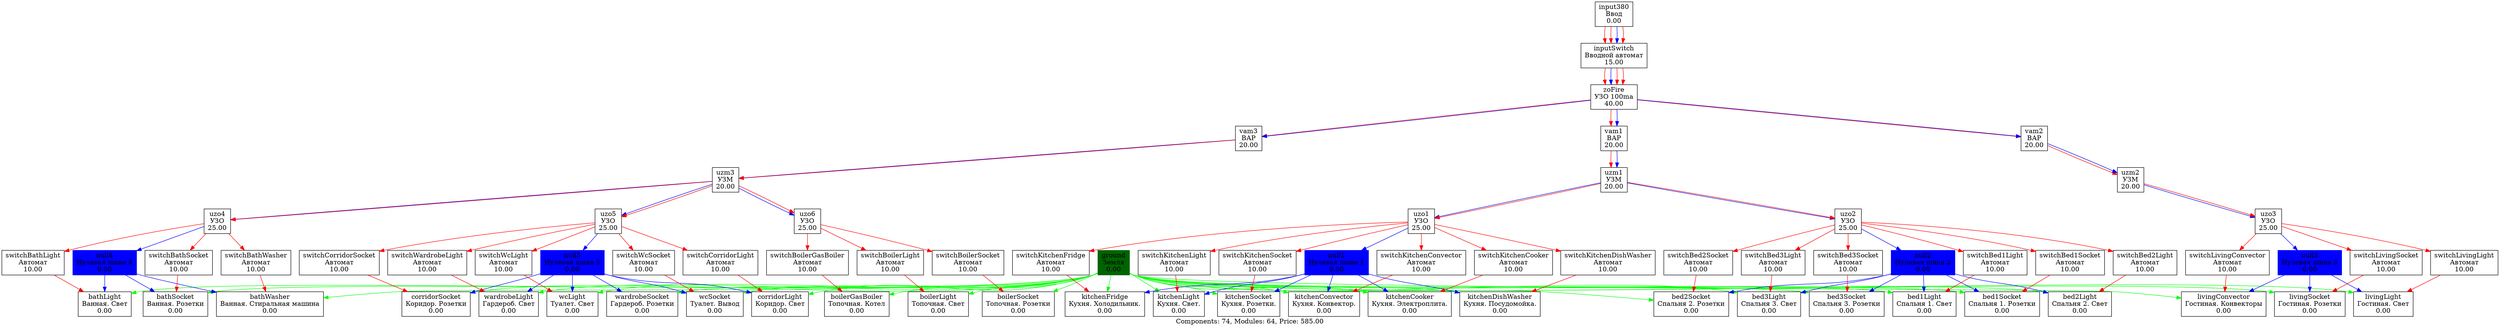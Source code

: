 digraph Electric {
    label="Components: 74, Modules: 64, Price: 585.00";
    node [shape=box];
    ground [label="ground\nЗемля\n0.00", style=filled, color=darkgreen];
    input380 [label="input380\nВвод\n0.00"];
    inputSwitch [label="inputSwitch\nВводной автомат\n15.00"];
    zoFire [label="zoFire\nУЗО 100ma\n40.00"];
    vam1 [label="vam1\nВАР\n20.00"];
    vam2 [label="vam2\nВАР\n20.00"];
    vam3 [label="vam3\nВАР\n20.00"];
    uzm1 [label="uzm1\nУЗМ\n20.00"];
    uzm2 [label="uzm2\nУЗМ\n20.00"];
    uzm3 [label="uzm3\nУЗМ\n20.00"];
    uzo1 [label="uzo1\nУЗО\n25.00"];
    uzo2 [label="uzo2\nУЗО\n25.00"];
    uzo3 [label="uzo3\nУЗО\n25.00"];
    uzo4 [label="uzo4\nУЗО\n25.00"];
    uzo5 [label="uzo5\nУЗО\n25.00"];
    uzo6 [label="uzo6\nУЗО\n25.00"];
    null1 [label="null1\nНулевая шина 1\n0.00", style=filled, color=blue];
    null2 [label="null2\nНулевая шина 2\n0.00", style=filled, color=blue];
    null3 [label="null3\nНулевая шина 3\n0.00", style=filled, color=blue];
    null4 [label="null4\nНулевая шина 4\n0.00", style=filled, color=blue];
    null5 [label="null5\nНулевая шина 5\n0.00", style=filled, color=blue];
    switchBathLight [label="switchBathLight\nАвтомат\n10.00"];
    switchBathSocket [label="switchBathSocket\nАвтомат\n10.00"];
    switchBathWasher [label="switchBathWasher\nАвтомат\n10.00"];
    switchBed1Light [label="switchBed1Light\nАвтомат\n10.00"];
    switchBed1Socket [label="switchBed1Socket\nАвтомат\n10.00"];
    switchBed2Light [label="switchBed2Light\nАвтомат\n10.00"];
    switchBed2Socket [label="switchBed2Socket\nАвтомат\n10.00"];
    switchBed3Light [label="switchBed3Light\nАвтомат\n10.00"];
    switchBed3Socket [label="switchBed3Socket\nАвтомат\n10.00"];
    switchBoilerGasBoiler [label="switchBoilerGasBoiler\nАвтомат\n10.00"];
    switchBoilerLight [label="switchBoilerLight\nАвтомат\n10.00"];
    switchBoilerSocket [label="switchBoilerSocket\nАвтомат\n10.00"];
    switchCorridorLight [label="switchCorridorLight\nАвтомат\n10.00"];
    switchCorridorSocket [label="switchCorridorSocket\nАвтомат\n10.00"];
    switchKitchenConvector [label="switchKitchenConvector\nАвтомат\n10.00"];
    switchKitchenCooker [label="switchKitchenCooker\nАвтомат\n10.00"];
    switchKitchenDishWasher [label="switchKitchenDishWasher\nАвтомат\n10.00"];
    switchKitchenFridge [label="switchKitchenFridge\nАвтомат\n10.00"];
    switchKitchenLight [label="switchKitchenLight\nАвтомат\n10.00"];
    switchKitchenSocket [label="switchKitchenSocket\nАвтомат\n10.00"];
    switchLivingConvector [label="switchLivingConvector\nАвтомат\n10.00"];
    switchLivingLight [label="switchLivingLight\nАвтомат\n10.00"];
    switchLivingSocket [label="switchLivingSocket\nАвтомат\n10.00"];
    switchWardrobeLight [label="switchWardrobeLight\nАвтомат\n10.00"];
    switchWcLight [label="switchWcLight\nАвтомат\n10.00"];
    switchWcSocket [label="switchWcSocket\nАвтомат\n10.00"];
    bathLight [label="bathLight\nВанная. Свет\n0.00"];
    bathSocket [label="bathSocket\nВанная. Розетки\n0.00"];
    bathWasher [label="bathWasher\nВанная. Стиральная машина\n0.00"];
    bed1Light [label="bed1Light\nСпальня 1. Свет\n0.00"];
    bed1Socket [label="bed1Socket\nСпальня 1. Розетки\n0.00"];
    bed2Light [label="bed2Light\nСпальня 2. Свет\n0.00"];
    bed2Socket [label="bed2Socket\nСпальня 2. Розетки\n0.00"];
    bed3Light [label="bed3Light\nСпальня 3. Свет\n0.00"];
    bed3Socket [label="bed3Socket\nСпальня 3. Розетки\n0.00"];
    boilerGasBoiler [label="boilerGasBoiler\nТопочная. Котел\n0.00"];
    boilerLight [label="boilerLight\nТопочная. Свет\n0.00"];
    boilerSocket [label="boilerSocket\nТопочная. Розетки\n0.00"];
    corridorLight [label="corridorLight\nКоридор. Свет\n0.00"];
    corridorSocket [label="corridorSocket\nКоридор. Розетки\n0.00"];
    kitchenConvector [label="kitchenConvector\nКухня. Конвектор.\n0.00"];
    kitchenCooker [label="kitchenCooker\nКухня. Электроплита.\n0.00"];
    kitchenDishWasher [label="kitchenDishWasher\nКухня. Посудомойка.\n0.00"];
    kitchenFridge [label="kitchenFridge\nКухня. Холодильник.\n0.00"];
    kitchenLight [label="kitchenLight\nКухня. Свет.\n0.00"];
    kitchenSocket [label="kitchenSocket\nКухня. Розетки.\n0.00"];
    livingConvector [label="livingConvector\nГостиная. Конвекторы\n0.00"];
    livingLight [label="livingLight\nГостиная. Свет\n0.00"];
    livingSocket [label="livingSocket\nГостиная. Розетки\n0.00"];
    wardrobeLight [label="wardrobeLight\nГардероб. Свет\n0.00"];
    wardrobeSocket [label="wardrobeSocket\nГардероб. Розетки\n0.00"];
    wcLight [label="wcLight\nТуалет. Свет\n0.00"];
    wcSocket [label="wcSocket\nТуалет. Вывод\n0.00"];
    input380 -> inputSwitch [label="", color=red]
    input380 -> inputSwitch [label="", color=red]
    input380 -> inputSwitch [label="", color=blue]
    input380 -> inputSwitch [label="", color=red]
    inputSwitch -> zoFire [label="", color=red]
    inputSwitch -> zoFire [label="", color=blue]
    inputSwitch -> zoFire [label="", color=red]
    inputSwitch -> zoFire [label="", color=red]
    zoFire -> vam1 [label="", color=red]
    zoFire -> vam3 [label="", color=red]
    zoFire -> vam2 [label="", color=red]
    zoFire -> vam1 [label="", color=blue]
    zoFire -> vam2 [label="", color=blue]
    zoFire -> vam3 [label="", color=blue]
    vam3 -> uzm3 [label="", color=blue]
    vam3 -> uzm3 [label="", color=red]
    uzm3 -> uzo4 [label="", color=blue]
    uzm3 -> uzo5 [label="", color=blue]
    uzm3 -> uzo6 [label="", color=blue]
    uzm3 -> uzo4 [label="", color=red]
    uzm3 -> uzo5 [label="", color=red]
    uzm3 -> uzo6 [label="", color=red]
    uzo5 -> switchCorridorLight [label="", color=red]
    uzo5 -> switchCorridorSocket [label="", color=red]
    uzo5 -> switchWcLight [label="", color=red]
    uzo5 -> switchWcSocket [label="", color=red]
    uzo5 -> switchWardrobeLight [label="", color=red]
    uzo5 -> null5 [label="", color=blue]
    switchWcSocket -> wcSocket [label="", color=red]
    switchWardrobeLight -> wardrobeLight [label="", color=red]
    switchCorridorLight -> corridorLight [label="", color=red]
    switchWcLight -> wcLight [label="", color=red]
    switchCorridorSocket -> corridorSocket [label="", color=red]
    null5 -> corridorLight [label="", color=blue]
    null5 -> corridorSocket [label="", color=blue]
    null5 -> wardrobeLight [label="", color=blue]
    null5 -> wardrobeSocket [label="", color=blue]
    null5 -> wcLight [label="", color=blue]
    null5 -> wcSocket [label="", color=blue]
    uzo6 -> switchBoilerLight [label="", color=red]
    uzo6 -> switchBoilerSocket [label="", color=red]
    uzo6 -> switchBoilerGasBoiler [label="", color=red]
    switchBoilerGasBoiler -> boilerGasBoiler [label="", color=red]
    switchBoilerSocket -> boilerSocket [label="", color=red]
    switchBoilerLight -> boilerLight [label="", color=red]
    uzo4 -> switchBathLight [label="", color=red]
    uzo4 -> switchBathSocket [label="", color=red]
    uzo4 -> switchBathWasher [label="", color=red]
    uzo4 -> null4 [label="", color=blue]
    null4 -> bathLight [label="", color=blue]
    null4 -> bathSocket [label="", color=blue]
    null4 -> bathWasher [label="", color=blue]
    switchBathSocket -> bathSocket [label="", color=red]
    switchBathWasher -> bathWasher [label="", color=red]
    switchBathLight -> bathLight [label="", color=red]
    vam1 -> uzm1 [label="", color=red]
    vam1 -> uzm1 [label="", color=blue]
    uzm1 -> uzo1 [label="", color=blue]
    uzm1 -> uzo2 [label="", color=blue]
    uzm1 -> uzo1 [label="", color=red]
    uzm1 -> uzo2 [label="", color=red]
    uzo1 -> null1 [label="", color=blue]
    uzo1 -> switchKitchenLight [label="", color=red]
    uzo1 -> switchKitchenSocket [label="", color=red]
    uzo1 -> switchKitchenCooker [label="", color=red]
    uzo1 -> switchKitchenFridge [label="", color=red]
    uzo1 -> switchKitchenDishWasher [label="", color=red]
    uzo1 -> switchKitchenConvector [label="", color=red]
    null1 -> kitchenLight [label="", color=blue]
    null1 -> kitchenSocket [label="", color=blue]
    null1 -> kitchenCooker [label="", color=blue]
    null1 -> kitchenDishWasher [label="", color=blue]
    null1 -> kitchenFridge [label="", color=blue]
    null1 -> kitchenConvector [label="", color=blue]
    switchKitchenSocket -> kitchenSocket [label="", color=red]
    switchKitchenDishWasher -> kitchenDishWasher [label="", color=red]
    switchKitchenConvector -> kitchenConvector [label="", color=red]
    switchKitchenFridge -> kitchenFridge [label="", color=red]
    switchKitchenCooker -> kitchenCooker [label="", color=red]
    switchKitchenLight -> kitchenLight [label="", color=red]
    uzo2 -> switchBed1Light [label="", color=red]
    uzo2 -> switchBed1Socket [label="", color=red]
    uzo2 -> switchBed2Light [label="", color=red]
    uzo2 -> switchBed2Socket [label="", color=red]
    uzo2 -> switchBed3Light [label="", color=red]
    uzo2 -> switchBed3Socket [label="", color=red]
    uzo2 -> null2 [label="", color=blue]
    switchBed3Socket -> bed3Socket [label="", color=red]
    switchBed1Socket -> bed1Socket [label="", color=red]
    switchBed2Light -> bed2Light [label="", color=red]
    switchBed1Light -> bed1Light [label="", color=red]
    switchBed2Socket -> bed2Socket [label="", color=red]
    switchBed3Light -> bed3Light [label="", color=red]
    null2 -> bed1Light [label="", color=blue]
    null2 -> bed1Socket [label="", color=blue]
    null2 -> bed2Light [label="", color=blue]
    null2 -> bed2Socket [label="", color=blue]
    null2 -> bed3Light [label="", color=blue]
    null2 -> bed3Socket [label="", color=blue]
    vam2 -> uzm2 [label="", color=red]
    vam2 -> uzm2 [label="", color=blue]
    uzm2 -> uzo3 [label="", color=blue]
    uzm2 -> uzo3 [label="", color=red]
    uzo3 -> switchLivingLight [label="", color=red]
    uzo3 -> switchLivingSocket [label="", color=red]
    uzo3 -> switchLivingConvector [label="", color=red]
    uzo3 -> null3 [label="", color=blue]
    switchLivingLight -> livingLight [label="", color=red]
    switchLivingSocket -> livingSocket [label="", color=red]
    null3 -> livingLight [label="", color=blue]
    null3 -> livingSocket [label="", color=blue]
    null3 -> livingConvector [label="", color=blue]
    switchLivingConvector -> livingConvector [label="", color=red]
    ground -> kitchenLight [label="", color=green]
    ground -> kitchenSocket [label="", color=green]
    ground -> kitchenCooker [label="", color=green]
    ground -> kitchenDishWasher [label="", color=green]
    ground -> kitchenFridge [label="", color=green]
    ground -> kitchenConvector [label="", color=green]
    ground -> bed1Light [label="", color=green]
    ground -> bed1Socket [label="", color=green]
    ground -> bed2Light [label="", color=green]
    ground -> bed2Socket [label="", color=green]
    ground -> bed3Light [label="", color=green]
    ground -> bed3Socket [label="", color=green]
    ground -> livingLight [label="", color=green]
    ground -> livingSocket [label="", color=green]
    ground -> livingConvector [label="", color=green]
    ground -> bathLight [label="", color=green]
    ground -> bathSocket [label="", color=green]
    ground -> bathWasher [label="", color=green]
    ground -> corridorLight [label="", color=green]
    ground -> corridorSocket [label="", color=green]
    ground -> wardrobeLight [label="", color=green]
    ground -> wardrobeSocket [label="", color=green]
    ground -> wcLight [label="", color=green]
    ground -> wcSocket [label="", color=green]
    ground -> boilerLight [label="", color=green]
    ground -> boilerSocket [label="", color=green]
    ground -> boilerGasBoiler [label="", color=green]
}
